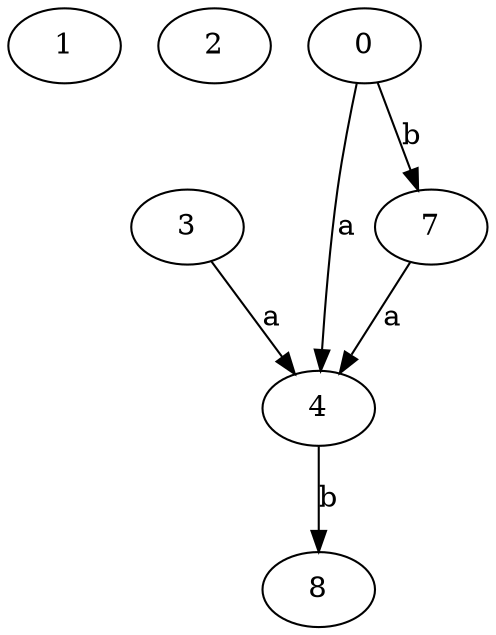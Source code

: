 strict digraph  {
1;
2;
3;
4;
7;
8;
0;
3 -> 4  [label=a];
4 -> 8  [label=b];
7 -> 4  [label=a];
0 -> 4  [label=a];
0 -> 7  [label=b];
}
